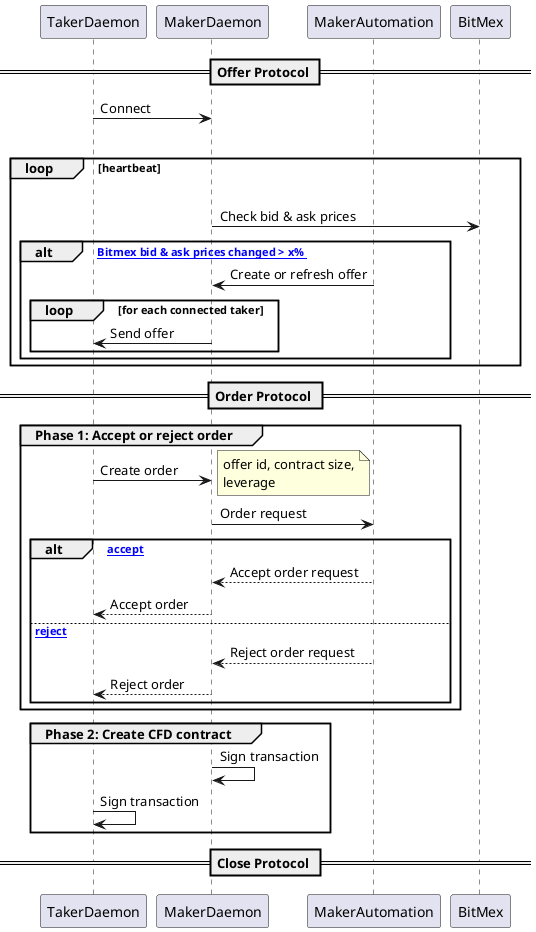 @startuml

participant TakerDaemon
participant MakerDaemon
participant MakerAutomation
participant BitMex


== Offer Protocol ==
TakerDaemon->MakerDaemon: Connect
|||
loop heartbeat
|||
    MakerDaemon->BitMex: Check bid & ask prices
    alt [ - Bitmex bid & ask prices changed > x% ]
        MakerAutomation->MakerDaemon: Create or refresh offer
        loop for each connected taker
	        MakerDaemon->TakerDaemon: Send offer
        end
    end
end

== Order Protocol ==

group Phase 1: Accept or reject order
    TakerDaemon->MakerDaemon: Create order
    note right: offer id, contract size,\nleverage
    MakerDaemon->MakerAutomation: Order request
    alt [ accept ]
    MakerDaemon<--MakerAutomation: Accept order request
    TakerDaemon<--MakerDaemon: Accept order
    else [ reject ]
    MakerDaemon<--MakerAutomation: Reject order request
    TakerDaemon<--MakerDaemon: Reject order
    end
end

group Phase 2: Create CFD contract

MakerDaemon->MakerDaemon: Sign transaction
TakerDaemon->TakerDaemon: Sign transaction

end

== Close Protocol ==




@enduml
